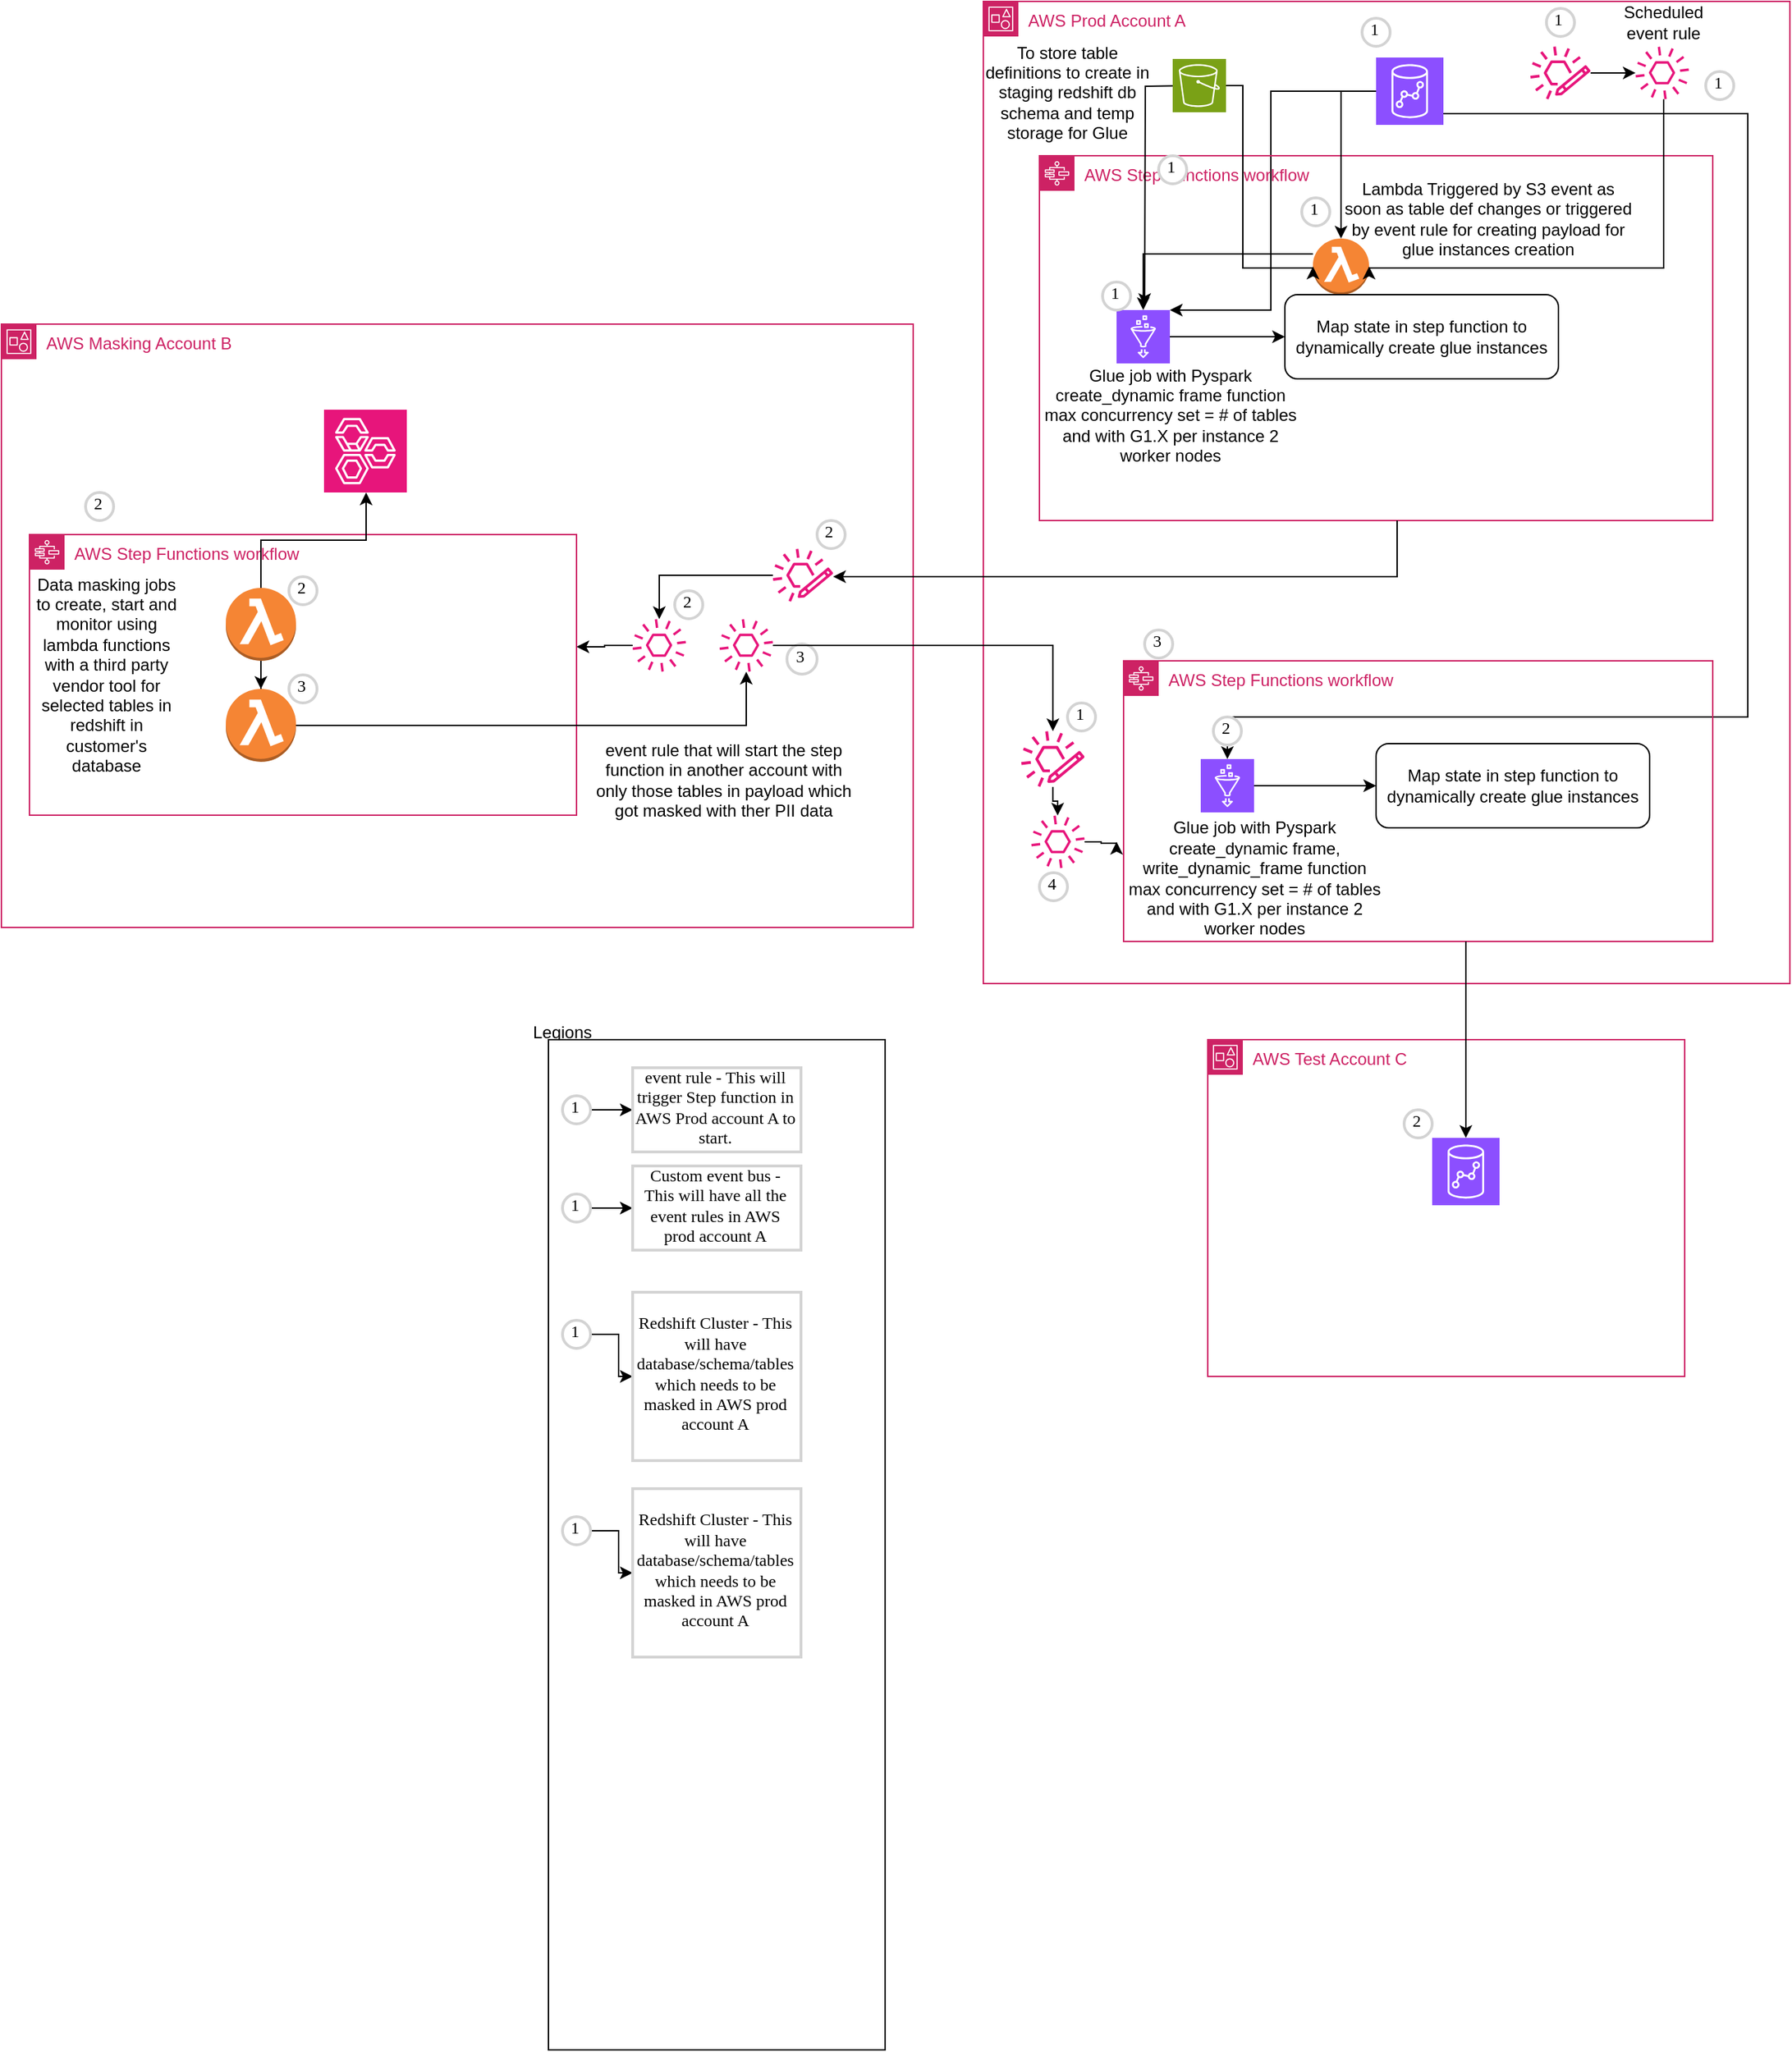 <mxfile version="22.1.11" type="github">
  <diagram name="Page-1" id="drPBE6jf5KuJ7vDPj_UH">
    <mxGraphModel dx="2236" dy="1885" grid="1" gridSize="10" guides="1" tooltips="1" connect="1" arrows="1" fold="1" page="1" pageScale="1" pageWidth="850" pageHeight="1100" math="0" shadow="0">
      <root>
        <mxCell id="0" />
        <mxCell id="1" parent="0" />
        <mxCell id="bnxsAqVlUkiiz6HuOmoy-1" value="AWS Masking Account B" style="points=[[0,0],[0.25,0],[0.5,0],[0.75,0],[1,0],[1,0.25],[1,0.5],[1,0.75],[1,1],[0.75,1],[0.5,1],[0.25,1],[0,1],[0,0.75],[0,0.5],[0,0.25]];outlineConnect=0;gradientColor=none;html=1;whiteSpace=wrap;fontSize=12;fontStyle=0;container=1;pointerEvents=0;collapsible=0;recursiveResize=0;shape=mxgraph.aws4.group;grIcon=mxgraph.aws4.group_account;strokeColor=#CD2264;fillColor=none;verticalAlign=top;align=left;spacingLeft=30;fontColor=#CD2264;dashed=0;" vertex="1" parent="1">
          <mxGeometry x="-340" y="160" width="650" height="430" as="geometry" />
        </mxCell>
        <mxCell id="bnxsAqVlUkiiz6HuOmoy-34" value="" style="sketch=0;points=[[0,0,0],[0.25,0,0],[0.5,0,0],[0.75,0,0],[1,0,0],[0,1,0],[0.25,1,0],[0.5,1,0],[0.75,1,0],[1,1,0],[0,0.25,0],[0,0.5,0],[0,0.75,0],[1,0.25,0],[1,0.5,0],[1,0.75,0]];points=[[0,0,0],[0.25,0,0],[0.5,0,0],[0.75,0,0],[1,0,0],[0,1,0],[0.25,1,0],[0.5,1,0],[0.75,1,0],[1,1,0],[0,0.25,0],[0,0.5,0],[0,0.75,0],[1,0.25,0],[1,0.5,0],[1,0.75,0]];outlineConnect=0;fontColor=#232F3E;fillColor=#E7157B;strokeColor=#ffffff;dashed=0;verticalLabelPosition=bottom;verticalAlign=top;align=center;html=1;fontSize=12;fontStyle=0;aspect=fixed;shape=mxgraph.aws4.resourceIcon;resIcon=mxgraph.aws4.well_architect_tool;" vertex="1" parent="bnxsAqVlUkiiz6HuOmoy-1">
          <mxGeometry x="230" y="61" width="59" height="59" as="geometry" />
        </mxCell>
        <mxCell id="bnxsAqVlUkiiz6HuOmoy-35" value="AWS Step Functions workflow" style="points=[[0,0],[0.25,0],[0.5,0],[0.75,0],[1,0],[1,0.25],[1,0.5],[1,0.75],[1,1],[0.75,1],[0.5,1],[0.25,1],[0,1],[0,0.75],[0,0.5],[0,0.25]];outlineConnect=0;gradientColor=none;html=1;whiteSpace=wrap;fontSize=12;fontStyle=0;container=1;pointerEvents=0;collapsible=0;recursiveResize=0;shape=mxgraph.aws4.group;grIcon=mxgraph.aws4.group_aws_step_functions_workflow;strokeColor=#CD2264;fillColor=none;verticalAlign=top;align=left;spacingLeft=30;fontColor=#CD2264;dashed=0;" vertex="1" parent="bnxsAqVlUkiiz6HuOmoy-1">
          <mxGeometry x="20" y="150" width="390" height="200" as="geometry" />
        </mxCell>
        <mxCell id="bnxsAqVlUkiiz6HuOmoy-38" value="" style="edgeStyle=orthogonalEdgeStyle;rounded=0;orthogonalLoop=1;jettySize=auto;html=1;" edge="1" parent="bnxsAqVlUkiiz6HuOmoy-35" source="bnxsAqVlUkiiz6HuOmoy-36" target="bnxsAqVlUkiiz6HuOmoy-37">
          <mxGeometry relative="1" as="geometry" />
        </mxCell>
        <mxCell id="bnxsAqVlUkiiz6HuOmoy-36" value="" style="outlineConnect=0;dashed=0;verticalLabelPosition=bottom;verticalAlign=top;align=center;html=1;shape=mxgraph.aws3.lambda_function;fillColor=#F58534;gradientColor=none;" vertex="1" parent="bnxsAqVlUkiiz6HuOmoy-35">
          <mxGeometry x="140" y="38" width="50" height="52" as="geometry" />
        </mxCell>
        <mxCell id="bnxsAqVlUkiiz6HuOmoy-37" value="" style="outlineConnect=0;dashed=0;verticalLabelPosition=bottom;verticalAlign=top;align=center;html=1;shape=mxgraph.aws3.lambda_function;fillColor=#F58534;gradientColor=none;" vertex="1" parent="bnxsAqVlUkiiz6HuOmoy-35">
          <mxGeometry x="140" y="110" width="50" height="52" as="geometry" />
        </mxCell>
        <mxCell id="bnxsAqVlUkiiz6HuOmoy-45" value="Data masking jobs to create, start and monitor using lambda functions with a third party vendor tool for selected tables in redshift in customer&#39;s database" style="text;html=1;strokeColor=none;fillColor=none;align=center;verticalAlign=middle;whiteSpace=wrap;rounded=0;" vertex="1" parent="bnxsAqVlUkiiz6HuOmoy-35">
          <mxGeometry y="85" width="110" height="30" as="geometry" />
        </mxCell>
        <mxCell id="bnxsAqVlUkiiz6HuOmoy-57" value="2" style="ellipse;whiteSpace=wrap;html=1;aspect=fixed;strokeWidth=2;fontFamily=Tahoma;spacingBottom=4;spacingRight=2;strokeColor=#d3d3d3;" vertex="1" parent="bnxsAqVlUkiiz6HuOmoy-35">
          <mxGeometry x="185" y="30" width="20" height="20" as="geometry" />
        </mxCell>
        <mxCell id="bnxsAqVlUkiiz6HuOmoy-58" value="3" style="ellipse;whiteSpace=wrap;html=1;aspect=fixed;strokeWidth=2;fontFamily=Tahoma;spacingBottom=4;spacingRight=2;strokeColor=#d3d3d3;" vertex="1" parent="bnxsAqVlUkiiz6HuOmoy-35">
          <mxGeometry x="185" y="100" width="20" height="20" as="geometry" />
        </mxCell>
        <mxCell id="bnxsAqVlUkiiz6HuOmoy-40" style="edgeStyle=orthogonalEdgeStyle;rounded=0;orthogonalLoop=1;jettySize=auto;html=1;" edge="1" parent="bnxsAqVlUkiiz6HuOmoy-1" source="bnxsAqVlUkiiz6HuOmoy-36">
          <mxGeometry relative="1" as="geometry">
            <mxPoint x="260" y="120" as="targetPoint" />
            <Array as="points">
              <mxPoint x="255" y="154" />
              <mxPoint x="260" y="154" />
              <mxPoint x="260" y="120" />
            </Array>
          </mxGeometry>
        </mxCell>
        <mxCell id="bnxsAqVlUkiiz6HuOmoy-43" value="" style="edgeStyle=orthogonalEdgeStyle;rounded=0;orthogonalLoop=1;jettySize=auto;html=1;" edge="1" parent="bnxsAqVlUkiiz6HuOmoy-1" source="bnxsAqVlUkiiz6HuOmoy-41" target="bnxsAqVlUkiiz6HuOmoy-42">
          <mxGeometry relative="1" as="geometry" />
        </mxCell>
        <mxCell id="bnxsAqVlUkiiz6HuOmoy-41" value="" style="sketch=0;outlineConnect=0;fontColor=#232F3E;gradientColor=none;fillColor=#E7157B;strokeColor=none;dashed=0;verticalLabelPosition=bottom;verticalAlign=top;align=center;html=1;fontSize=12;fontStyle=0;aspect=fixed;pointerEvents=1;shape=mxgraph.aws4.eventbridge_custom_event_bus_resource;" vertex="1" parent="bnxsAqVlUkiiz6HuOmoy-1">
          <mxGeometry x="550" y="160" width="42.96" height="38" as="geometry" />
        </mxCell>
        <mxCell id="bnxsAqVlUkiiz6HuOmoy-44" style="edgeStyle=orthogonalEdgeStyle;rounded=0;orthogonalLoop=1;jettySize=auto;html=1;" edge="1" parent="bnxsAqVlUkiiz6HuOmoy-1" source="bnxsAqVlUkiiz6HuOmoy-42" target="bnxsAqVlUkiiz6HuOmoy-35">
          <mxGeometry relative="1" as="geometry">
            <Array as="points">
              <mxPoint x="430" y="229" />
              <mxPoint x="430" y="230" />
            </Array>
          </mxGeometry>
        </mxCell>
        <mxCell id="bnxsAqVlUkiiz6HuOmoy-42" value="" style="sketch=0;outlineConnect=0;fontColor=#232F3E;gradientColor=none;fillColor=#E7157B;strokeColor=none;dashed=0;verticalLabelPosition=bottom;verticalAlign=top;align=center;html=1;fontSize=12;fontStyle=0;aspect=fixed;pointerEvents=1;shape=mxgraph.aws4.event;" vertex="1" parent="bnxsAqVlUkiiz6HuOmoy-1">
          <mxGeometry x="450.0" y="210" width="38" height="38" as="geometry" />
        </mxCell>
        <mxCell id="bnxsAqVlUkiiz6HuOmoy-47" style="edgeStyle=orthogonalEdgeStyle;rounded=0;orthogonalLoop=1;jettySize=auto;html=1;" edge="1" parent="bnxsAqVlUkiiz6HuOmoy-1" source="bnxsAqVlUkiiz6HuOmoy-37" target="bnxsAqVlUkiiz6HuOmoy-48">
          <mxGeometry relative="1" as="geometry" />
        </mxCell>
        <mxCell id="bnxsAqVlUkiiz6HuOmoy-48" value="" style="sketch=0;outlineConnect=0;fontColor=#232F3E;gradientColor=none;fillColor=#E7157B;strokeColor=none;dashed=0;verticalLabelPosition=bottom;verticalAlign=top;align=center;html=1;fontSize=12;fontStyle=0;aspect=fixed;pointerEvents=1;shape=mxgraph.aws4.event;" vertex="1" parent="bnxsAqVlUkiiz6HuOmoy-1">
          <mxGeometry x="512" y="210" width="38" height="38" as="geometry" />
        </mxCell>
        <mxCell id="bnxsAqVlUkiiz6HuOmoy-54" value="event rule that will start the step function in another account with only those tables in payload which got masked with ther PII data" style="text;html=1;strokeColor=none;fillColor=none;align=center;verticalAlign=middle;whiteSpace=wrap;rounded=0;" vertex="1" parent="bnxsAqVlUkiiz6HuOmoy-1">
          <mxGeometry x="420" y="310" width="190" height="30" as="geometry" />
        </mxCell>
        <mxCell id="bnxsAqVlUkiiz6HuOmoy-65" value="3" style="ellipse;whiteSpace=wrap;html=1;aspect=fixed;strokeWidth=2;fontFamily=Tahoma;spacingBottom=4;spacingRight=2;strokeColor=#d3d3d3;" vertex="1" parent="bnxsAqVlUkiiz6HuOmoy-1">
          <mxGeometry x="560" y="228" width="21.48" height="21.48" as="geometry" />
        </mxCell>
        <mxCell id="bnxsAqVlUkiiz6HuOmoy-69" value="2" style="ellipse;whiteSpace=wrap;html=1;aspect=fixed;strokeWidth=2;fontFamily=Tahoma;spacingBottom=4;spacingRight=2;strokeColor=#d3d3d3;" vertex="1" parent="bnxsAqVlUkiiz6HuOmoy-1">
          <mxGeometry x="60" y="120" width="20" height="20" as="geometry" />
        </mxCell>
        <mxCell id="bnxsAqVlUkiiz6HuOmoy-60" value="2" style="ellipse;whiteSpace=wrap;html=1;aspect=fixed;strokeWidth=2;fontFamily=Tahoma;spacingBottom=4;spacingRight=2;strokeColor=#d3d3d3;" vertex="1" parent="bnxsAqVlUkiiz6HuOmoy-1">
          <mxGeometry x="480" y="190" width="20" height="20" as="geometry" />
        </mxCell>
        <mxCell id="bnxsAqVlUkiiz6HuOmoy-110" value="2" style="ellipse;whiteSpace=wrap;html=1;aspect=fixed;strokeWidth=2;fontFamily=Tahoma;spacingBottom=4;spacingRight=2;strokeColor=#d3d3d3;" vertex="1" parent="bnxsAqVlUkiiz6HuOmoy-1">
          <mxGeometry x="581.48" y="140" width="20" height="20" as="geometry" />
        </mxCell>
        <mxCell id="bnxsAqVlUkiiz6HuOmoy-2" value="AWS Test Account C" style="points=[[0,0],[0.25,0],[0.5,0],[0.75,0],[1,0],[1,0.25],[1,0.5],[1,0.75],[1,1],[0.75,1],[0.5,1],[0.25,1],[0,1],[0,0.75],[0,0.5],[0,0.25]];outlineConnect=0;gradientColor=none;html=1;whiteSpace=wrap;fontSize=12;fontStyle=0;container=1;pointerEvents=0;collapsible=0;recursiveResize=0;shape=mxgraph.aws4.group;grIcon=mxgraph.aws4.group_account;strokeColor=#CD2264;fillColor=none;verticalAlign=top;align=left;spacingLeft=30;fontColor=#CD2264;dashed=0;" vertex="1" parent="1">
          <mxGeometry x="520" y="670" width="340" height="240" as="geometry" />
        </mxCell>
        <mxCell id="bnxsAqVlUkiiz6HuOmoy-7" value="" style="sketch=0;points=[[0,0,0],[0.25,0,0],[0.5,0,0],[0.75,0,0],[1,0,0],[0,1,0],[0.25,1,0],[0.5,1,0],[0.75,1,0],[1,1,0],[0,0.25,0],[0,0.5,0],[0,0.75,0],[1,0.25,0],[1,0.5,0],[1,0.75,0]];outlineConnect=0;fontColor=#232F3E;fillColor=#8C4FFF;strokeColor=#ffffff;dashed=0;verticalLabelPosition=bottom;verticalAlign=top;align=center;html=1;fontSize=12;fontStyle=0;aspect=fixed;shape=mxgraph.aws4.resourceIcon;resIcon=mxgraph.aws4.redshift;" vertex="1" parent="bnxsAqVlUkiiz6HuOmoy-2">
          <mxGeometry x="160" y="70" width="48" height="48" as="geometry" />
        </mxCell>
        <mxCell id="bnxsAqVlUkiiz6HuOmoy-76" value="2" style="ellipse;whiteSpace=wrap;html=1;aspect=fixed;strokeWidth=2;fontFamily=Tahoma;spacingBottom=4;spacingRight=2;strokeColor=#d3d3d3;" vertex="1" parent="bnxsAqVlUkiiz6HuOmoy-2">
          <mxGeometry x="140" y="50" width="20" height="20" as="geometry" />
        </mxCell>
        <mxCell id="bnxsAqVlUkiiz6HuOmoy-3" value="AWS Prod Account A" style="points=[[0,0],[0.25,0],[0.5,0],[0.75,0],[1,0],[1,0.25],[1,0.5],[1,0.75],[1,1],[0.75,1],[0.5,1],[0.25,1],[0,1],[0,0.75],[0,0.5],[0,0.25]];outlineConnect=0;gradientColor=none;html=1;whiteSpace=wrap;fontSize=12;fontStyle=0;container=1;pointerEvents=0;collapsible=0;recursiveResize=0;shape=mxgraph.aws4.group;grIcon=mxgraph.aws4.group_account;strokeColor=#CD2264;fillColor=none;verticalAlign=top;align=left;spacingLeft=30;fontColor=#CD2264;dashed=0;" vertex="1" parent="1">
          <mxGeometry x="360" y="-70" width="575" height="700" as="geometry" />
        </mxCell>
        <mxCell id="bnxsAqVlUkiiz6HuOmoy-107" style="edgeStyle=orthogonalEdgeStyle;rounded=0;orthogonalLoop=1;jettySize=auto;html=1;" edge="1" parent="bnxsAqVlUkiiz6HuOmoy-3" source="bnxsAqVlUkiiz6HuOmoy-5" target="bnxsAqVlUkiiz6HuOmoy-10">
          <mxGeometry relative="1" as="geometry">
            <Array as="points">
              <mxPoint x="205" y="64" />
              <mxPoint x="205" y="220" />
            </Array>
          </mxGeometry>
        </mxCell>
        <mxCell id="bnxsAqVlUkiiz6HuOmoy-108" style="edgeStyle=orthogonalEdgeStyle;rounded=0;orthogonalLoop=1;jettySize=auto;html=1;" edge="1" parent="bnxsAqVlUkiiz6HuOmoy-3" source="bnxsAqVlUkiiz6HuOmoy-5" target="bnxsAqVlUkiiz6HuOmoy-26">
          <mxGeometry relative="1" as="geometry">
            <Array as="points">
              <mxPoint x="545" y="80" />
              <mxPoint x="545" y="510" />
              <mxPoint x="174" y="510" />
            </Array>
          </mxGeometry>
        </mxCell>
        <mxCell id="bnxsAqVlUkiiz6HuOmoy-5" value="" style="sketch=0;points=[[0,0,0],[0.25,0,0],[0.5,0,0],[0.75,0,0],[1,0,0],[0,1,0],[0.25,1,0],[0.5,1,0],[0.75,1,0],[1,1,0],[0,0.25,0],[0,0.5,0],[0,0.75,0],[1,0.25,0],[1,0.5,0],[1,0.75,0]];outlineConnect=0;fontColor=#232F3E;fillColor=#8C4FFF;strokeColor=#ffffff;dashed=0;verticalLabelPosition=bottom;verticalAlign=top;align=center;html=1;fontSize=12;fontStyle=0;aspect=fixed;shape=mxgraph.aws4.resourceIcon;resIcon=mxgraph.aws4.redshift;" vertex="1" parent="bnxsAqVlUkiiz6HuOmoy-3">
          <mxGeometry x="280" y="40" width="48" height="48" as="geometry" />
        </mxCell>
        <mxCell id="bnxsAqVlUkiiz6HuOmoy-8" value="AWS Step Functions workflow" style="points=[[0,0],[0.25,0],[0.5,0],[0.75,0],[1,0],[1,0.25],[1,0.5],[1,0.75],[1,1],[0.75,1],[0.5,1],[0.25,1],[0,1],[0,0.75],[0,0.5],[0,0.25]];outlineConnect=0;gradientColor=none;html=1;whiteSpace=wrap;fontSize=12;fontStyle=0;container=1;pointerEvents=0;collapsible=0;recursiveResize=0;shape=mxgraph.aws4.group;grIcon=mxgraph.aws4.group_aws_step_functions_workflow;strokeColor=#CD2264;fillColor=none;verticalAlign=top;align=left;spacingLeft=30;fontColor=#CD2264;dashed=0;" vertex="1" parent="bnxsAqVlUkiiz6HuOmoy-3">
          <mxGeometry x="40" y="110" width="480" height="260" as="geometry" />
        </mxCell>
        <mxCell id="bnxsAqVlUkiiz6HuOmoy-9" value="" style="outlineConnect=0;dashed=0;verticalLabelPosition=bottom;verticalAlign=top;align=center;html=1;shape=mxgraph.aws3.lambda_function;fillColor=#F58534;gradientColor=none;" vertex="1" parent="bnxsAqVlUkiiz6HuOmoy-8">
          <mxGeometry x="195" y="59" width="40" height="40" as="geometry" />
        </mxCell>
        <mxCell id="bnxsAqVlUkiiz6HuOmoy-22" value="" style="edgeStyle=orthogonalEdgeStyle;rounded=0;orthogonalLoop=1;jettySize=auto;html=1;" edge="1" parent="bnxsAqVlUkiiz6HuOmoy-8" source="bnxsAqVlUkiiz6HuOmoy-10" target="bnxsAqVlUkiiz6HuOmoy-21">
          <mxGeometry relative="1" as="geometry" />
        </mxCell>
        <mxCell id="bnxsAqVlUkiiz6HuOmoy-10" value="" style="sketch=0;points=[[0,0,0],[0.25,0,0],[0.5,0,0],[0.75,0,0],[1,0,0],[0,1,0],[0.25,1,0],[0.5,1,0],[0.75,1,0],[1,1,0],[0,0.25,0],[0,0.5,0],[0,0.75,0],[1,0.25,0],[1,0.5,0],[1,0.75,0]];outlineConnect=0;fontColor=#232F3E;fillColor=#8C4FFF;strokeColor=#ffffff;dashed=0;verticalLabelPosition=bottom;verticalAlign=top;align=center;html=1;fontSize=12;fontStyle=0;aspect=fixed;shape=mxgraph.aws4.resourceIcon;resIcon=mxgraph.aws4.glue;" vertex="1" parent="bnxsAqVlUkiiz6HuOmoy-8">
          <mxGeometry x="55" y="110" width="38" height="38" as="geometry" />
        </mxCell>
        <mxCell id="bnxsAqVlUkiiz6HuOmoy-20" style="edgeStyle=orthogonalEdgeStyle;rounded=0;orthogonalLoop=1;jettySize=auto;html=1;entryX=0.5;entryY=0;entryDx=0;entryDy=0;entryPerimeter=0;" edge="1" parent="bnxsAqVlUkiiz6HuOmoy-8" source="bnxsAqVlUkiiz6HuOmoy-9" target="bnxsAqVlUkiiz6HuOmoy-10">
          <mxGeometry relative="1" as="geometry">
            <Array as="points">
              <mxPoint x="74" y="70" />
            </Array>
          </mxGeometry>
        </mxCell>
        <mxCell id="bnxsAqVlUkiiz6HuOmoy-21" value="Map state in step function to dynamically create glue instances" style="rounded=1;whiteSpace=wrap;html=1;" vertex="1" parent="bnxsAqVlUkiiz6HuOmoy-8">
          <mxGeometry x="175" y="99" width="195" height="60" as="geometry" />
        </mxCell>
        <mxCell id="bnxsAqVlUkiiz6HuOmoy-56" value="1" style="ellipse;whiteSpace=wrap;html=1;aspect=fixed;strokeWidth=2;fontFamily=Tahoma;spacingBottom=4;spacingRight=2;strokeColor=#d3d3d3;" vertex="1" parent="bnxsAqVlUkiiz6HuOmoy-8">
          <mxGeometry x="187" y="30" width="20" height="20" as="geometry" />
        </mxCell>
        <mxCell id="bnxsAqVlUkiiz6HuOmoy-71" value="1" style="ellipse;whiteSpace=wrap;html=1;aspect=fixed;strokeWidth=2;fontFamily=Tahoma;spacingBottom=4;spacingRight=2;strokeColor=#d3d3d3;" vertex="1" parent="bnxsAqVlUkiiz6HuOmoy-8">
          <mxGeometry x="45" y="90" width="20" height="20" as="geometry" />
        </mxCell>
        <mxCell id="bnxsAqVlUkiiz6HuOmoy-77" value="Glue job with Pyspark create_dynamic frame function max concurrency set = # of tables and with G1.X per instance 2 worker nodes" style="text;html=1;strokeColor=none;fillColor=none;align=center;verticalAlign=middle;whiteSpace=wrap;rounded=0;" vertex="1" parent="bnxsAqVlUkiiz6HuOmoy-8">
          <mxGeometry y="170" width="187" height="30" as="geometry" />
        </mxCell>
        <mxCell id="bnxsAqVlUkiiz6HuOmoy-93" value="Lambda Triggered by S3 event as soon as table def changes or triggered by event rule for creating payload for glue instances creation" style="text;html=1;strokeColor=none;fillColor=none;align=center;verticalAlign=middle;whiteSpace=wrap;rounded=0;" vertex="1" parent="bnxsAqVlUkiiz6HuOmoy-8">
          <mxGeometry x="215" y="30" width="210" height="30" as="geometry" />
        </mxCell>
        <mxCell id="bnxsAqVlUkiiz6HuOmoy-120" style="edgeStyle=orthogonalEdgeStyle;rounded=0;orthogonalLoop=1;jettySize=auto;html=1;entryX=1;entryY=1;entryDx=0;entryDy=0;" edge="1" parent="bnxsAqVlUkiiz6HuOmoy-3">
          <mxGeometry relative="1" as="geometry">
            <mxPoint x="147.93" y="60" as="sourcePoint" />
            <mxPoint x="115.001" y="217.071" as="targetPoint" />
          </mxGeometry>
        </mxCell>
        <mxCell id="bnxsAqVlUkiiz6HuOmoy-11" value="" style="sketch=0;points=[[0,0,0],[0.25,0,0],[0.5,0,0],[0.75,0,0],[1,0,0],[0,1,0],[0.25,1,0],[0.5,1,0],[0.75,1,0],[1,1,0],[0,0.25,0],[0,0.5,0],[0,0.75,0],[1,0.25,0],[1,0.5,0],[1,0.75,0]];outlineConnect=0;fontColor=#232F3E;fillColor=#7AA116;strokeColor=#ffffff;dashed=0;verticalLabelPosition=bottom;verticalAlign=top;align=center;html=1;fontSize=12;fontStyle=0;aspect=fixed;shape=mxgraph.aws4.resourceIcon;resIcon=mxgraph.aws4.s3;" vertex="1" parent="bnxsAqVlUkiiz6HuOmoy-3">
          <mxGeometry x="135" y="41" width="38" height="38" as="geometry" />
        </mxCell>
        <mxCell id="bnxsAqVlUkiiz6HuOmoy-12" style="edgeStyle=orthogonalEdgeStyle;rounded=0;orthogonalLoop=1;jettySize=auto;html=1;entryX=0;entryY=0.5;entryDx=0;entryDy=0;entryPerimeter=0;" edge="1" parent="bnxsAqVlUkiiz6HuOmoy-3" source="bnxsAqVlUkiiz6HuOmoy-11" target="bnxsAqVlUkiiz6HuOmoy-9">
          <mxGeometry relative="1" as="geometry">
            <Array as="points">
              <mxPoint x="185" y="60" />
              <mxPoint x="185" y="190" />
            </Array>
          </mxGeometry>
        </mxCell>
        <mxCell id="bnxsAqVlUkiiz6HuOmoy-14" value="" style="sketch=0;outlineConnect=0;fontColor=#232F3E;gradientColor=none;fillColor=#E7157B;strokeColor=none;dashed=0;verticalLabelPosition=bottom;verticalAlign=top;align=center;html=1;fontSize=12;fontStyle=0;aspect=fixed;pointerEvents=1;shape=mxgraph.aws4.event;" vertex="1" parent="bnxsAqVlUkiiz6HuOmoy-3">
          <mxGeometry x="465" y="32" width="38" height="38" as="geometry" />
        </mxCell>
        <mxCell id="bnxsAqVlUkiiz6HuOmoy-17" value="" style="edgeStyle=orthogonalEdgeStyle;rounded=0;orthogonalLoop=1;jettySize=auto;html=1;" edge="1" parent="bnxsAqVlUkiiz6HuOmoy-3" source="bnxsAqVlUkiiz6HuOmoy-16" target="bnxsAqVlUkiiz6HuOmoy-14">
          <mxGeometry relative="1" as="geometry" />
        </mxCell>
        <mxCell id="bnxsAqVlUkiiz6HuOmoy-16" value="" style="sketch=0;outlineConnect=0;fontColor=#232F3E;gradientColor=none;fillColor=#E7157B;strokeColor=none;dashed=0;verticalLabelPosition=bottom;verticalAlign=top;align=center;html=1;fontSize=12;fontStyle=0;aspect=fixed;pointerEvents=1;shape=mxgraph.aws4.eventbridge_custom_event_bus_resource;" vertex="1" parent="bnxsAqVlUkiiz6HuOmoy-3">
          <mxGeometry x="389.96" y="32" width="42.96" height="38" as="geometry" />
        </mxCell>
        <mxCell id="bnxsAqVlUkiiz6HuOmoy-19" style="edgeStyle=orthogonalEdgeStyle;rounded=0;orthogonalLoop=1;jettySize=auto;html=1;entryX=1;entryY=0.5;entryDx=0;entryDy=0;entryPerimeter=0;" edge="1" parent="bnxsAqVlUkiiz6HuOmoy-3" source="bnxsAqVlUkiiz6HuOmoy-14" target="bnxsAqVlUkiiz6HuOmoy-9">
          <mxGeometry relative="1" as="geometry">
            <Array as="points">
              <mxPoint x="485" y="190" />
            </Array>
          </mxGeometry>
        </mxCell>
        <mxCell id="bnxsAqVlUkiiz6HuOmoy-23" value="AWS Step Functions workflow" style="points=[[0,0],[0.25,0],[0.5,0],[0.75,0],[1,0],[1,0.25],[1,0.5],[1,0.75],[1,1],[0.75,1],[0.5,1],[0.25,1],[0,1],[0,0.75],[0,0.5],[0,0.25]];outlineConnect=0;gradientColor=none;html=1;whiteSpace=wrap;fontSize=12;fontStyle=0;container=1;pointerEvents=0;collapsible=0;recursiveResize=0;shape=mxgraph.aws4.group;grIcon=mxgraph.aws4.group_aws_step_functions_workflow;strokeColor=#CD2264;fillColor=none;verticalAlign=top;align=left;spacingLeft=30;fontColor=#CD2264;dashed=0;" vertex="1" parent="bnxsAqVlUkiiz6HuOmoy-3">
          <mxGeometry x="100" y="470" width="420" height="200" as="geometry" />
        </mxCell>
        <mxCell id="bnxsAqVlUkiiz6HuOmoy-25" value="" style="edgeStyle=orthogonalEdgeStyle;rounded=0;orthogonalLoop=1;jettySize=auto;html=1;" edge="1" parent="bnxsAqVlUkiiz6HuOmoy-23" source="bnxsAqVlUkiiz6HuOmoy-26" target="bnxsAqVlUkiiz6HuOmoy-28">
          <mxGeometry relative="1" as="geometry" />
        </mxCell>
        <mxCell id="bnxsAqVlUkiiz6HuOmoy-26" value="" style="sketch=0;points=[[0,0,0],[0.25,0,0],[0.5,0,0],[0.75,0,0],[1,0,0],[0,1,0],[0.25,1,0],[0.5,1,0],[0.75,1,0],[1,1,0],[0,0.25,0],[0,0.5,0],[0,0.75,0],[1,0.25,0],[1,0.5,0],[1,0.75,0]];outlineConnect=0;fontColor=#232F3E;fillColor=#8C4FFF;strokeColor=#ffffff;dashed=0;verticalLabelPosition=bottom;verticalAlign=top;align=center;html=1;fontSize=12;fontStyle=0;aspect=fixed;shape=mxgraph.aws4.resourceIcon;resIcon=mxgraph.aws4.glue;" vertex="1" parent="bnxsAqVlUkiiz6HuOmoy-23">
          <mxGeometry x="55" y="70" width="38" height="38" as="geometry" />
        </mxCell>
        <mxCell id="bnxsAqVlUkiiz6HuOmoy-28" value="Map state in step function to dynamically create glue instances" style="rounded=1;whiteSpace=wrap;html=1;" vertex="1" parent="bnxsAqVlUkiiz6HuOmoy-23">
          <mxGeometry x="180" y="59" width="195" height="60" as="geometry" />
        </mxCell>
        <mxCell id="bnxsAqVlUkiiz6HuOmoy-72" value="2" style="ellipse;whiteSpace=wrap;html=1;aspect=fixed;strokeWidth=2;fontFamily=Tahoma;spacingBottom=4;spacingRight=2;strokeColor=#d3d3d3;" vertex="1" parent="bnxsAqVlUkiiz6HuOmoy-23">
          <mxGeometry x="64" y="40" width="20" height="20" as="geometry" />
        </mxCell>
        <mxCell id="bnxsAqVlUkiiz6HuOmoy-78" value="Glue job with Pyspark create_dynamic frame, write_dynamic_frame function&lt;br&gt;max concurrency set = # of tables and with G1.X per instance 2 worker nodes" style="text;html=1;strokeColor=none;fillColor=none;align=center;verticalAlign=middle;whiteSpace=wrap;rounded=0;" vertex="1" parent="bnxsAqVlUkiiz6HuOmoy-23">
          <mxGeometry y="140" width="187" height="30" as="geometry" />
        </mxCell>
        <mxCell id="bnxsAqVlUkiiz6HuOmoy-52" value="" style="edgeStyle=orthogonalEdgeStyle;rounded=0;orthogonalLoop=1;jettySize=auto;html=1;" edge="1" parent="bnxsAqVlUkiiz6HuOmoy-3" source="bnxsAqVlUkiiz6HuOmoy-50" target="bnxsAqVlUkiiz6HuOmoy-51">
          <mxGeometry relative="1" as="geometry">
            <Array as="points">
              <mxPoint x="50" y="570" />
              <mxPoint x="53" y="570" />
            </Array>
          </mxGeometry>
        </mxCell>
        <mxCell id="bnxsAqVlUkiiz6HuOmoy-50" value="" style="sketch=0;outlineConnect=0;fontColor=#232F3E;gradientColor=none;fillColor=#E7157B;strokeColor=none;dashed=0;verticalLabelPosition=bottom;verticalAlign=top;align=center;html=1;fontSize=12;fontStyle=0;aspect=fixed;pointerEvents=1;shape=mxgraph.aws4.eventbridge_custom_event_bus_resource;" vertex="1" parent="bnxsAqVlUkiiz6HuOmoy-3">
          <mxGeometry x="27" y="520" width="45.22" height="40" as="geometry" />
        </mxCell>
        <mxCell id="bnxsAqVlUkiiz6HuOmoy-53" value="" style="edgeStyle=orthogonalEdgeStyle;rounded=0;orthogonalLoop=1;jettySize=auto;html=1;" edge="1" parent="bnxsAqVlUkiiz6HuOmoy-3" source="bnxsAqVlUkiiz6HuOmoy-51">
          <mxGeometry relative="1" as="geometry">
            <mxPoint x="95" y="599" as="targetPoint" />
            <Array as="points">
              <mxPoint x="84" y="599" />
              <mxPoint x="84" y="600" />
            </Array>
          </mxGeometry>
        </mxCell>
        <mxCell id="bnxsAqVlUkiiz6HuOmoy-51" value="" style="sketch=0;outlineConnect=0;fontColor=#232F3E;gradientColor=none;fillColor=#E7157B;strokeColor=none;dashed=0;verticalLabelPosition=bottom;verticalAlign=top;align=center;html=1;fontSize=12;fontStyle=0;aspect=fixed;pointerEvents=1;shape=mxgraph.aws4.event;" vertex="1" parent="bnxsAqVlUkiiz6HuOmoy-3">
          <mxGeometry x="34.22" y="580" width="38" height="38" as="geometry" />
        </mxCell>
        <mxCell id="bnxsAqVlUkiiz6HuOmoy-59" value="1" style="ellipse;whiteSpace=wrap;html=1;aspect=fixed;strokeWidth=2;fontFamily=Tahoma;spacingBottom=4;spacingRight=2;strokeColor=#d3d3d3;" vertex="1" parent="bnxsAqVlUkiiz6HuOmoy-3">
          <mxGeometry x="515" y="50" width="20" height="20" as="geometry" />
        </mxCell>
        <mxCell id="bnxsAqVlUkiiz6HuOmoy-68" value="1" style="ellipse;whiteSpace=wrap;html=1;aspect=fixed;strokeWidth=2;fontFamily=Tahoma;spacingBottom=4;spacingRight=2;strokeColor=#d3d3d3;" vertex="1" parent="bnxsAqVlUkiiz6HuOmoy-3">
          <mxGeometry x="125" y="110" width="20" height="20" as="geometry" />
        </mxCell>
        <mxCell id="bnxsAqVlUkiiz6HuOmoy-70" value="3" style="ellipse;whiteSpace=wrap;html=1;aspect=fixed;strokeWidth=2;fontFamily=Tahoma;spacingBottom=4;spacingRight=2;strokeColor=#d3d3d3;" vertex="1" parent="bnxsAqVlUkiiz6HuOmoy-3">
          <mxGeometry x="115" y="448" width="20" height="20" as="geometry" />
        </mxCell>
        <mxCell id="bnxsAqVlUkiiz6HuOmoy-75" value="1" style="ellipse;whiteSpace=wrap;html=1;aspect=fixed;strokeWidth=2;fontFamily=Tahoma;spacingBottom=4;spacingRight=2;strokeColor=#d3d3d3;" vertex="1" parent="bnxsAqVlUkiiz6HuOmoy-3">
          <mxGeometry x="270" y="12" width="20" height="20" as="geometry" />
        </mxCell>
        <mxCell id="bnxsAqVlUkiiz6HuOmoy-66" value="4" style="ellipse;whiteSpace=wrap;html=1;aspect=fixed;strokeWidth=2;fontFamily=Tahoma;spacingBottom=4;spacingRight=2;strokeColor=#d3d3d3;" vertex="1" parent="bnxsAqVlUkiiz6HuOmoy-3">
          <mxGeometry x="40" y="621" width="20" height="20" as="geometry" />
        </mxCell>
        <mxCell id="bnxsAqVlUkiiz6HuOmoy-87" value="To store table definitions to create in staging redshift db schema and temp storage for Glue" style="text;html=1;strokeColor=none;fillColor=none;align=center;verticalAlign=middle;whiteSpace=wrap;rounded=0;" vertex="1" parent="bnxsAqVlUkiiz6HuOmoy-3">
          <mxGeometry y="50" width="120" height="30" as="geometry" />
        </mxCell>
        <mxCell id="bnxsAqVlUkiiz6HuOmoy-94" value="Scheduled event rule" style="text;html=1;strokeColor=none;fillColor=none;align=center;verticalAlign=middle;whiteSpace=wrap;rounded=0;" vertex="1" parent="bnxsAqVlUkiiz6HuOmoy-3">
          <mxGeometry x="455" width="60" height="30" as="geometry" />
        </mxCell>
        <mxCell id="bnxsAqVlUkiiz6HuOmoy-104" value="1" style="ellipse;whiteSpace=wrap;html=1;aspect=fixed;strokeWidth=2;fontFamily=Tahoma;spacingBottom=4;spacingRight=2;strokeColor=#d3d3d3;" vertex="1" parent="bnxsAqVlUkiiz6HuOmoy-3">
          <mxGeometry x="401.44" y="5" width="20" height="20" as="geometry" />
        </mxCell>
        <mxCell id="bnxsAqVlUkiiz6HuOmoy-105" value="1" style="ellipse;whiteSpace=wrap;html=1;aspect=fixed;strokeWidth=2;fontFamily=Tahoma;spacingBottom=4;spacingRight=2;strokeColor=#d3d3d3;" vertex="1" parent="bnxsAqVlUkiiz6HuOmoy-3">
          <mxGeometry x="60.0" y="500" width="20" height="20" as="geometry" />
        </mxCell>
        <mxCell id="bnxsAqVlUkiiz6HuOmoy-106" style="edgeStyle=orthogonalEdgeStyle;rounded=0;orthogonalLoop=1;jettySize=auto;html=1;entryX=0.5;entryY=0;entryDx=0;entryDy=0;entryPerimeter=0;" edge="1" parent="bnxsAqVlUkiiz6HuOmoy-3" source="bnxsAqVlUkiiz6HuOmoy-5" target="bnxsAqVlUkiiz6HuOmoy-9">
          <mxGeometry relative="1" as="geometry" />
        </mxCell>
        <mxCell id="bnxsAqVlUkiiz6HuOmoy-49" style="edgeStyle=orthogonalEdgeStyle;rounded=0;orthogonalLoop=1;jettySize=auto;html=1;" edge="1" parent="1" source="bnxsAqVlUkiiz6HuOmoy-48" target="bnxsAqVlUkiiz6HuOmoy-50">
          <mxGeometry relative="1" as="geometry" />
        </mxCell>
        <mxCell id="bnxsAqVlUkiiz6HuOmoy-55" style="edgeStyle=orthogonalEdgeStyle;rounded=0;orthogonalLoop=1;jettySize=auto;html=1;" edge="1" parent="1" source="bnxsAqVlUkiiz6HuOmoy-23" target="bnxsAqVlUkiiz6HuOmoy-7">
          <mxGeometry relative="1" as="geometry">
            <Array as="points">
              <mxPoint x="704" y="640" />
              <mxPoint x="704" y="640" />
            </Array>
          </mxGeometry>
        </mxCell>
        <mxCell id="bnxsAqVlUkiiz6HuOmoy-82" style="edgeStyle=orthogonalEdgeStyle;rounded=0;orthogonalLoop=1;jettySize=auto;html=1;" edge="1" parent="1" source="bnxsAqVlUkiiz6HuOmoy-8" target="bnxsAqVlUkiiz6HuOmoy-41">
          <mxGeometry relative="1" as="geometry">
            <Array as="points">
              <mxPoint x="655" y="340" />
            </Array>
          </mxGeometry>
        </mxCell>
        <mxCell id="bnxsAqVlUkiiz6HuOmoy-96" value="Legions" style="text;html=1;strokeColor=none;fillColor=none;align=center;verticalAlign=middle;whiteSpace=wrap;rounded=0;" vertex="1" parent="1">
          <mxGeometry x="30" y="650" width="60" height="30" as="geometry" />
        </mxCell>
        <mxCell id="bnxsAqVlUkiiz6HuOmoy-97" value="" style="rounded=0;whiteSpace=wrap;html=1;" vertex="1" parent="1">
          <mxGeometry x="50" y="670" width="240" height="720" as="geometry" />
        </mxCell>
        <mxCell id="bnxsAqVlUkiiz6HuOmoy-100" value="" style="edgeStyle=orthogonalEdgeStyle;rounded=0;orthogonalLoop=1;jettySize=auto;html=1;" edge="1" parent="1" source="bnxsAqVlUkiiz6HuOmoy-98" target="bnxsAqVlUkiiz6HuOmoy-99">
          <mxGeometry relative="1" as="geometry" />
        </mxCell>
        <mxCell id="bnxsAqVlUkiiz6HuOmoy-98" value="1" style="ellipse;whiteSpace=wrap;html=1;aspect=fixed;strokeWidth=2;fontFamily=Tahoma;spacingBottom=4;spacingRight=2;strokeColor=#d3d3d3;" vertex="1" parent="1">
          <mxGeometry x="60" y="710" width="20" height="20" as="geometry" />
        </mxCell>
        <mxCell id="bnxsAqVlUkiiz6HuOmoy-99" value="event rule - This will trigger Step function in AWS Prod account A to start." style="whiteSpace=wrap;html=1;fontFamily=Tahoma;strokeColor=#d3d3d3;strokeWidth=2;spacingBottom=4;spacingRight=2;" vertex="1" parent="1">
          <mxGeometry x="110" y="690" width="120" height="60" as="geometry" />
        </mxCell>
        <mxCell id="bnxsAqVlUkiiz6HuOmoy-103" value="" style="edgeStyle=orthogonalEdgeStyle;rounded=0;orthogonalLoop=1;jettySize=auto;html=1;" edge="1" parent="1" source="bnxsAqVlUkiiz6HuOmoy-101" target="bnxsAqVlUkiiz6HuOmoy-102">
          <mxGeometry relative="1" as="geometry" />
        </mxCell>
        <mxCell id="bnxsAqVlUkiiz6HuOmoy-101" value="1" style="ellipse;whiteSpace=wrap;html=1;aspect=fixed;strokeWidth=2;fontFamily=Tahoma;spacingBottom=4;spacingRight=2;strokeColor=#d3d3d3;" vertex="1" parent="1">
          <mxGeometry x="60" y="780" width="20" height="20" as="geometry" />
        </mxCell>
        <mxCell id="bnxsAqVlUkiiz6HuOmoy-102" value="Custom event bus - This will have all the event rules in AWS prod account A" style="whiteSpace=wrap;html=1;fontFamily=Tahoma;strokeColor=#d3d3d3;strokeWidth=2;spacingBottom=4;spacingRight=2;" vertex="1" parent="1">
          <mxGeometry x="110" y="760" width="120" height="60" as="geometry" />
        </mxCell>
        <mxCell id="bnxsAqVlUkiiz6HuOmoy-114" value="" style="edgeStyle=orthogonalEdgeStyle;rounded=0;orthogonalLoop=1;jettySize=auto;html=1;" edge="1" parent="1" source="bnxsAqVlUkiiz6HuOmoy-115" target="bnxsAqVlUkiiz6HuOmoy-116">
          <mxGeometry relative="1" as="geometry" />
        </mxCell>
        <mxCell id="bnxsAqVlUkiiz6HuOmoy-115" value="1" style="ellipse;whiteSpace=wrap;html=1;aspect=fixed;strokeWidth=2;fontFamily=Tahoma;spacingBottom=4;spacingRight=2;strokeColor=#d3d3d3;" vertex="1" parent="1">
          <mxGeometry x="60" y="870" width="20" height="20" as="geometry" />
        </mxCell>
        <mxCell id="bnxsAqVlUkiiz6HuOmoy-116" value="Redshift Cluster - This will have database/schema/tables which needs to be masked in AWS prod account A" style="whiteSpace=wrap;html=1;fontFamily=Tahoma;strokeColor=#d3d3d3;strokeWidth=2;spacingBottom=4;spacingRight=2;" vertex="1" parent="1">
          <mxGeometry x="110" y="850" width="120" height="120" as="geometry" />
        </mxCell>
        <mxCell id="bnxsAqVlUkiiz6HuOmoy-117" value="" style="edgeStyle=orthogonalEdgeStyle;rounded=0;orthogonalLoop=1;jettySize=auto;html=1;" edge="1" parent="1" source="bnxsAqVlUkiiz6HuOmoy-118" target="bnxsAqVlUkiiz6HuOmoy-119">
          <mxGeometry relative="1" as="geometry" />
        </mxCell>
        <mxCell id="bnxsAqVlUkiiz6HuOmoy-118" value="1" style="ellipse;whiteSpace=wrap;html=1;aspect=fixed;strokeWidth=2;fontFamily=Tahoma;spacingBottom=4;spacingRight=2;strokeColor=#d3d3d3;" vertex="1" parent="1">
          <mxGeometry x="60" y="1010" width="20" height="20" as="geometry" />
        </mxCell>
        <mxCell id="bnxsAqVlUkiiz6HuOmoy-119" value="Redshift Cluster - This will have database/schema/tables which needs to be masked in AWS prod account A" style="whiteSpace=wrap;html=1;fontFamily=Tahoma;strokeColor=#d3d3d3;strokeWidth=2;spacingBottom=4;spacingRight=2;" vertex="1" parent="1">
          <mxGeometry x="110" y="990" width="120" height="120" as="geometry" />
        </mxCell>
      </root>
    </mxGraphModel>
  </diagram>
</mxfile>
